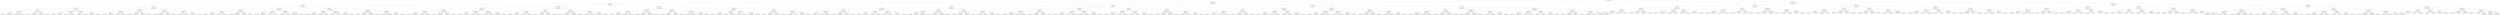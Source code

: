 digraph G{
203189961 [label="Node{data=[3712, 3712]}"]
203189961 -> 143219462
143219462 [label="Node{data=[2885, 2885]}"]
143219462 -> 191833889
191833889 [label="Node{data=[2537, 2537]}"]
191833889 -> 83938522
83938522 [label="Node{data=[1920, 1920]}"]
83938522 -> 1778745493
1778745493 [label="Node{data=[1829, 1829]}"]
1778745493 -> 680966072
680966072 [label="Node{data=[1725, 1725]}"]
680966072 -> 1513282468
1513282468 [label="Node{data=[1717, 1717]}"]
1513282468 -> 1498917412
1498917412 [label="Node{data=[1713, 1713]}"]
1498917412 -> 521177267
521177267 [label="Node{data=[1683, 1683]}"]
521177267 -> 36099998
36099998 [label="Node{data=[1652, 1652]}"]
521177267 -> 1309000581
1309000581 [label="Node{data=[1695, 1695]}"]
1498917412 -> 719804139
719804139 [label="Node{data=[1715, 1715]}"]
719804139 -> 824776212
824776212 [label="Node{data=[1714, 1714]}"]
719804139 -> 92781960
92781960 [label="Node{data=[1716, 1716]}"]
1513282468 -> 1702780758
1702780758 [label="Node{data=[1721, 1721]}"]
1702780758 -> 1967000860
1967000860 [label="Node{data=[1719, 1719]}"]
1967000860 -> 207498265
207498265 [label="Node{data=[1718, 1718]}"]
1967000860 -> 881699815
881699815 [label="Node{data=[1720, 1720]}"]
1702780758 -> 597608143
597608143 [label="Node{data=[1723, 1723]}"]
597608143 -> 642607437
642607437 [label="Node{data=[1722, 1722]}"]
597608143 -> 1527691129
1527691129 [label="Node{data=[1724, 1724]}"]
680966072 -> 42335596
42335596 [label="Node{data=[1733, 1733]}"]
42335596 -> 1467542349
1467542349 [label="Node{data=[1729, 1729]}"]
1467542349 -> 439543790
439543790 [label="Node{data=[1727, 1727]}"]
439543790 -> 883502766
883502766 [label="Node{data=[1726, 1726]}"]
439543790 -> 434822090
434822090 [label="Node{data=[1728, 1728]}"]
1467542349 -> 156793145
156793145 [label="Node{data=[1731, 1731]}"]
156793145 -> 81326699
81326699 [label="Node{data=[1730, 1730]}"]
156793145 -> 2038001664
2038001664 [label="Node{data=[1732, 1732]}"]
42335596 -> 906149998
906149998 [label="Node{data=[1813, 1813]}"]
906149998 -> 2094655014
2094655014 [label="Node{data=[1778, 1778]}"]
2094655014 -> 1062275196
1062275196 [label="Node{data=[1759, 1759]}"]
2094655014 -> 219846374
219846374 [label="Node{data=[1794, 1794]}"]
906149998 -> 758851227
758851227 [label="Node{data=[1827, 1827]}"]
758851227 -> 509615564
509615564 [label="Node{data=[1826, 1826]}"]
758851227 -> 692450452
692450452 [label="Node{data=[1828, 1828]}"]
1778745493 -> 1882319612
1882319612 [label="Node{data=[1845, 1845]}"]
1882319612 -> 80352671
80352671 [label="Node{data=[1837, 1837]}"]
80352671 -> 450557623
450557623 [label="Node{data=[1833, 1833]}"]
450557623 -> 482164780
482164780 [label="Node{data=[1831, 1831]}"]
482164780 -> 1663319885
1663319885 [label="Node{data=[1830, 1830]}"]
482164780 -> 932624475
932624475 [label="Node{data=[1832, 1832]}"]
450557623 -> 2050264912
2050264912 [label="Node{data=[1835, 1835]}"]
2050264912 -> 217979930
217979930 [label="Node{data=[1834, 1834]}"]
2050264912 -> 1315083423
1315083423 [label="Node{data=[1836, 1836]}"]
80352671 -> 1278519656
1278519656 [label="Node{data=[1841, 1841]}"]
1278519656 -> 312795569
312795569 [label="Node{data=[1839, 1839]}"]
312795569 -> 1850089779
1850089779 [label="Node{data=[1838, 1838]}"]
312795569 -> 886736392
886736392 [label="Node{data=[1840, 1840]}"]
1278519656 -> 1565267474
1565267474 [label="Node{data=[1843, 1843]}"]
1565267474 -> 1750125923
1750125923 [label="Node{data=[1842, 1842]}"]
1565267474 -> 926955235
926955235 [label="Node{data=[1844, 1844]}"]
1882319612 -> 1464474821
1464474821 [label="Node{data=[1912, 1912]}"]
1464474821 -> 1779137720
1779137720 [label="Node{data=[1908, 1908]}"]
1779137720 -> 81698639
81698639 [label="Node{data=[1847, 1847]}"]
81698639 -> 840914457
840914457 [label="Node{data=[1846, 1846]}"]
81698639 -> 892655787
892655787 [label="Node{data=[1894, 1894]}"]
1779137720 -> 82545673
82545673 [label="Node{data=[1910, 1910]}"]
82545673 -> 1958694716
1958694716 [label="Node{data=[1909, 1909]}"]
82545673 -> 1012428844
1012428844 [label="Node{data=[1911, 1911]}"]
1464474821 -> 792331916
792331916 [label="Node{data=[1916, 1916]}"]
792331916 -> 2011782310
2011782310 [label="Node{data=[1914, 1914]}"]
2011782310 -> 2040605640
2040605640 [label="Node{data=[1913, 1913]}"]
2011782310 -> 109571520
109571520 [label="Node{data=[1915, 1915]}"]
792331916 -> 2046203386
2046203386 [label="Node{data=[1918, 1918]}"]
2046203386 -> 1145563662
1145563662 [label="Node{data=[1917, 1917]}"]
2046203386 -> 885552677
885552677 [label="Node{data=[1919, 1919]}"]
83938522 -> 228095121
228095121 [label="Node{data=[2037, 2037]}"]
228095121 -> 1082947997
1082947997 [label="Node{data=[1936, 1936]}"]
1082947997 -> 1004596248
1004596248 [label="Node{data=[1928, 1928]}"]
1004596248 -> 1290722335
1290722335 [label="Node{data=[1924, 1924]}"]
1290722335 -> 43779567
43779567 [label="Node{data=[1922, 1922]}"]
43779567 -> 562021552
562021552 [label="Node{data=[1921, 1921]}"]
43779567 -> 490957995
490957995 [label="Node{data=[1923, 1923]}"]
1290722335 -> 670520632
670520632 [label="Node{data=[1926, 1926]}"]
670520632 -> 1160159060
1160159060 [label="Node{data=[1925, 1925]}"]
670520632 -> 446925060
446925060 [label="Node{data=[1927, 1927]}"]
1004596248 -> 469993679
469993679 [label="Node{data=[1932, 1932]}"]
469993679 -> 29376738
29376738 [label="Node{data=[1930, 1930]}"]
29376738 -> 1886237617
1886237617 [label="Node{data=[1929, 1929]}"]
29376738 -> 1979772689
1979772689 [label="Node{data=[1931, 1931]}"]
469993679 -> 1984255214
1984255214 [label="Node{data=[1934, 1934]}"]
1984255214 -> 1963052436
1963052436 [label="Node{data=[1933, 1933]}"]
1984255214 -> 1751914686
1751914686 [label="Node{data=[1935, 1935]}"]
1082947997 -> 426052293
426052293 [label="Node{data=[2029, 2029]}"]
426052293 -> 1172033315
1172033315 [label="Node{data=[2000, 2000]}"]
1172033315 -> 1045284705
1045284705 [label="Node{data=[1938, 1938]}"]
1045284705 -> 921473534
921473534 [label="Node{data=[1937, 1937]}"]
1045284705 -> 133076676
133076676 [label="Node{data=[1972, 1972]}"]
1172033315 -> 483914701
483914701 [label="Node{data=[2027, 2027]}"]
483914701 -> 1282492921
1282492921 [label="Node{data=[2026, 2026]}"]
483914701 -> 515920616
515920616 [label="Node{data=[2028, 2028]}"]
426052293 -> 1835777858
1835777858 [label="Node{data=[2033, 2033]}"]
1835777858 -> 1317105849
1317105849 [label="Node{data=[2031, 2031]}"]
1317105849 -> 150586897
150586897 [label="Node{data=[2030, 2030]}"]
1317105849 -> 347243252
347243252 [label="Node{data=[2032, 2032]}"]
1835777858 -> 613662351
613662351 [label="Node{data=[2035, 2035]}"]
613662351 -> 1641158172
1641158172 [label="Node{data=[2034, 2034]}"]
613662351 -> 668831097
668831097 [label="Node{data=[2036, 2036]}"]
228095121 -> 670568020
670568020 [label="Node{data=[2444, 2444]}"]
670568020 -> 514243554
514243554 [label="Node{data=[2436, 2436]}"]
514243554 -> 1874148572
1874148572 [label="Node{data=[2041, 2041]}"]
1874148572 -> 617140758
617140758 [label="Node{data=[2039, 2039]}"]
617140758 -> 1126560373
1126560373 [label="Node{data=[2038, 2038]}"]
617140758 -> 1761028184
1761028184 [label="Node{data=[2040, 2040]}"]
1874148572 -> 786610758
786610758 [label="Node{data=[2399, 2399]}"]
786610758 -> 1289262574
1289262574 [label="Node{data=[2374, 2374]}"]
786610758 -> 537026650
537026650 [label="Node{data=[2431, 2431]}"]
514243554 -> 1910909418
1910909418 [label="Node{data=[2440, 2440]}"]
1910909418 -> 1248693530
1248693530 [label="Node{data=[2438, 2438]}"]
1248693530 -> 1108481628
1108481628 [label="Node{data=[2437, 2437]}"]
1248693530 -> 1906421492
1906421492 [label="Node{data=[2439, 2439]}"]
1910909418 -> 835215443
835215443 [label="Node{data=[2442, 2442]}"]
835215443 -> 401292845
401292845 [label="Node{data=[2441, 2441]}"]
835215443 -> 1167682170
1167682170 [label="Node{data=[2443, 2443]}"]
670568020 -> 968075827
968075827 [label="Node{data=[2529, 2529]}"]
968075827 -> 1259052974
1259052974 [label="Node{data=[2513, 2513]}"]
1259052974 -> 90167988
90167988 [label="Node{data=[2446, 2446]}"]
90167988 -> 194751199
194751199 [label="Node{data=[2445, 2445]}"]
90167988 -> 803044269
803044269 [label="Node{data=[2447, 2447]}"]
1259052974 -> 943486743
943486743 [label="Node{data=[2527, 2527]}"]
943486743 -> 1129156830
1129156830 [label="Node{data=[2526, 2526]}"]
943486743 -> 357959482
357959482 [label="Node{data=[2528, 2528]}"]
968075827 -> 1360135726
1360135726 [label="Node{data=[2533, 2533]}"]
1360135726 -> 181229524
181229524 [label="Node{data=[2531, 2531]}"]
181229524 -> 623504691
623504691 [label="Node{data=[2530, 2530]}"]
181229524 -> 6504827
6504827 [label="Node{data=[2532, 2532]}"]
1360135726 -> 1090585647
1090585647 [label="Node{data=[2535, 2535]}"]
1090585647 -> 563255340
563255340 [label="Node{data=[2534, 2534]}"]
1090585647 -> 1262004568
1262004568 [label="Node{data=[2536, 2536]}"]
191833889 -> 1372209629
1372209629 [label="Node{data=[2800, 2800]}"]
1372209629 -> 404953015
404953015 [label="Node{data=[2568, 2568]}"]
404953015 -> 767930215
767930215 [label="Node{data=[2552, 2552]}"]
767930215 -> 599372270
599372270 [label="Node{data=[2545, 2545]}"]
599372270 -> 545183981
545183981 [label="Node{data=[2541, 2541]}"]
545183981 -> 543223290
543223290 [label="Node{data=[2539, 2539]}"]
543223290 -> 551473158
551473158 [label="Node{data=[2538, 2538]}"]
543223290 -> 1309029170
1309029170 [label="Node{data=[2540, 2540]}"]
545183981 -> 409547695
409547695 [label="Node{data=[2543, 2543]}"]
409547695 -> 1069617765
1069617765 [label="Node{data=[2542, 2542]}"]
409547695 -> 1774824315
1774824315 [label="Node{data=[2544, 2544]}"]
599372270 -> 371825363
371825363 [label="Node{data=[2549, 2549]}"]
371825363 -> 1191978994
1191978994 [label="Node{data=[2547, 2547]}"]
1191978994 -> 1885951820
1885951820 [label="Node{data=[2546, 2546]}"]
1191978994 -> 1423943753
1423943753 [label="Node{data=[2548, 2548]}"]
371825363 -> 242896643
242896643 [label="Node{data=[2550, 2550]}"]
242896643 -> 686807689
686807689 [label="Node{data=[2550, 2550]}"]
242896643 -> 310787055
310787055 [label="Node{data=[2551, 2551]}"]
767930215 -> 993154070
993154070 [label="Node{data=[2560, 2560]}"]
993154070 -> 1735136804
1735136804 [label="Node{data=[2556, 2556]}"]
1735136804 -> 822191058
822191058 [label="Node{data=[2554, 2554]}"]
822191058 -> 318484318
318484318 [label="Node{data=[2553, 2553]}"]
822191058 -> 994106355
994106355 [label="Node{data=[2555, 2555]}"]
1735136804 -> 1008351113
1008351113 [label="Node{data=[2558, 2558]}"]
1008351113 -> 12127467
12127467 [label="Node{data=[2557, 2557]}"]
1008351113 -> 1341641469
1341641469 [label="Node{data=[2559, 2559]}"]
993154070 -> 1918179251
1918179251 [label="Node{data=[2564, 2564]}"]
1918179251 -> 530501647
530501647 [label="Node{data=[2562, 2562]}"]
530501647 -> 1468549443
1468549443 [label="Node{data=[2561, 2561]}"]
530501647 -> 647567733
647567733 [label="Node{data=[2563, 2563]}"]
1918179251 -> 2083224218
2083224218 [label="Node{data=[2566, 2566]}"]
2083224218 -> 358400952
358400952 [label="Node{data=[2565, 2565]}"]
2083224218 -> 9130497
9130497 [label="Node{data=[2567, 2567]}"]
404953015 -> 1849143764
1849143764 [label="Node{data=[2784, 2784]}"]
1849143764 -> 1240463650
1240463650 [label="Node{data=[2730, 2730]}"]
1240463650 -> 979215012
979215012 [label="Node{data=[2598, 2598]}"]
979215012 -> 1612506292
1612506292 [label="Node{data=[2596, 2596]}"]
1612506292 -> 871776370
871776370 [label="Node{data=[2569, 2569]}"]
1612506292 -> 90606023
90606023 [label="Node{data=[2597, 2597]}"]
979215012 -> 1392071501
1392071501 [label="Node{data=[2600, 2600]}"]
1392071501 -> 1430725858
1430725858 [label="Node{data=[2599, 2599]}"]
1392071501 -> 1412635624
1412635624 [label="Node{data=[2632, 2632]}"]
1240463650 -> 1705674776
1705674776 [label="Node{data=[2780, 2780]}"]
1705674776 -> 2102512859
2102512859 [label="Node{data=[2778, 2778]}"]
2102512859 -> 299734951
299734951 [label="Node{data=[2777, 2777]}"]
2102512859 -> 1576874543
1576874543 [label="Node{data=[2779, 2779]}"]
1705674776 -> 1822858176
1822858176 [label="Node{data=[2782, 2782]}"]
1822858176 -> 526558619
526558619 [label="Node{data=[2781, 2781]}"]
1822858176 -> 1652517247
1652517247 [label="Node{data=[2783, 2783]}"]
1849143764 -> 1453802325
1453802325 [label="Node{data=[2792, 2792]}"]
1453802325 -> 235387610
235387610 [label="Node{data=[2788, 2788]}"]
235387610 -> 71534844
71534844 [label="Node{data=[2786, 2786]}"]
71534844 -> 502148506
502148506 [label="Node{data=[2785, 2785]}"]
71534844 -> 1908369561
1908369561 [label="Node{data=[2787, 2787]}"]
235387610 -> 1113447710
1113447710 [label="Node{data=[2790, 2790]}"]
1113447710 -> 1514256833
1514256833 [label="Node{data=[2789, 2789]}"]
1113447710 -> 909102574
909102574 [label="Node{data=[2791, 2791]}"]
1453802325 -> 1012826130
1012826130 [label="Node{data=[2796, 2796]}"]
1012826130 -> 273096618
273096618 [label="Node{data=[2794, 2794]}"]
273096618 -> 1201615826
1201615826 [label="Node{data=[2793, 2793]}"]
273096618 -> 253220466
253220466 [label="Node{data=[2795, 2795]}"]
1012826130 -> 1199675794
1199675794 [label="Node{data=[2798, 2798]}"]
1199675794 -> 1871934599
1871934599 [label="Node{data=[2797, 2797]}"]
1199675794 -> 1370282756
1370282756 [label="Node{data=[2799, 2799]}"]
1372209629 -> 1622749957
1622749957 [label="Node{data=[2832, 2832]}"]
1622749957 -> 725576585
725576585 [label="Node{data=[2816, 2816]}"]
725576585 -> 1610356005
1610356005 [label="Node{data=[2808, 2808]}"]
1610356005 -> 1757380901
1757380901 [label="Node{data=[2804, 2804]}"]
1757380901 -> 1102554668
1102554668 [label="Node{data=[2802, 2802]}"]
1102554668 -> 285540016
285540016 [label="Node{data=[2801, 2801]}"]
1102554668 -> 778998920
778998920 [label="Node{data=[2803, 2803]}"]
1757380901 -> 986484425
986484425 [label="Node{data=[2806, 2806]}"]
986484425 -> 1177995642
1177995642 [label="Node{data=[2805, 2805]}"]
986484425 -> 1894862450
1894862450 [label="Node{data=[2807, 2807]}"]
1610356005 -> 711024176
711024176 [label="Node{data=[2812, 2812]}"]
711024176 -> 1954883443
1954883443 [label="Node{data=[2810, 2810]}"]
1954883443 -> 67652992
67652992 [label="Node{data=[2809, 2809]}"]
1954883443 -> 2121269677
2121269677 [label="Node{data=[2811, 2811]}"]
711024176 -> 1589657741
1589657741 [label="Node{data=[2814, 2814]}"]
1589657741 -> 52644505
52644505 [label="Node{data=[2813, 2813]}"]
1589657741 -> 1166107440
1166107440 [label="Node{data=[2815, 2815]}"]
725576585 -> 990015300
990015300 [label="Node{data=[2824, 2824]}"]
990015300 -> 1738179713
1738179713 [label="Node{data=[2820, 2820]}"]
1738179713 -> 2129952105
2129952105 [label="Node{data=[2818, 2818]}"]
2129952105 -> 815925604
815925604 [label="Node{data=[2817, 2817]}"]
2129952105 -> 418523259
418523259 [label="Node{data=[2819, 2819]}"]
1738179713 -> 738134376
738134376 [label="Node{data=[2822, 2822]}"]
738134376 -> 1983718987
1983718987 [label="Node{data=[2821, 2821]}"]
738134376 -> 1450506433
1450506433 [label="Node{data=[2823, 2823]}"]
990015300 -> 1607250820
1607250820 [label="Node{data=[2828, 2828]}"]
1607250820 -> 212551004
212551004 [label="Node{data=[2826, 2826]}"]
212551004 -> 331032060
331032060 [label="Node{data=[2825, 2825]}"]
212551004 -> 1660450234
1660450234 [label="Node{data=[2827, 2827]}"]
1607250820 -> 1486011122
1486011122 [label="Node{data=[2830, 2830]}"]
1486011122 -> 247829785
247829785 [label="Node{data=[2829, 2829]}"]
1486011122 -> 1142674936
1142674936 [label="Node{data=[2831, 2831]}"]
1622749957 -> 1710177636
1710177636 [label="Node{data=[2869, 2869]}"]
1710177636 -> 677862913
677862913 [label="Node{data=[2840, 2840]}"]
677862913 -> 178813769
178813769 [label="Node{data=[2836, 2836]}"]
178813769 -> 268884977
268884977 [label="Node{data=[2834, 2834]}"]
268884977 -> 203341960
203341960 [label="Node{data=[2833, 2833]}"]
268884977 -> 505086044
505086044 [label="Node{data=[2835, 2835]}"]
178813769 -> 1461736165
1461736165 [label="Node{data=[2838, 2838]}"]
1461736165 -> 1910489763
1910489763 [label="Node{data=[2837, 2837]}"]
1461736165 -> 188696208
188696208 [label="Node{data=[2839, 2839]}"]
677862913 -> 1298185803
1298185803 [label="Node{data=[2865, 2865]}"]
1298185803 -> 402815608
402815608 [label="Node{data=[2842, 2842]}"]
402815608 -> 398948609
398948609 [label="Node{data=[2841, 2841]}"]
402815608 -> 1715316399
1715316399 [label="Node{data=[2843, 2843]}"]
1298185803 -> 786947781
786947781 [label="Node{data=[2867, 2867]}"]
786947781 -> 633188571
633188571 [label="Node{data=[2866, 2866]}"]
786947781 -> 153016860
153016860 [label="Node{data=[2868, 2868]}"]
1710177636 -> 43846990
43846990 [label="Node{data=[2877, 2877]}"]
43846990 -> 312277550
312277550 [label="Node{data=[2873, 2873]}"]
312277550 -> 1525660622
1525660622 [label="Node{data=[2871, 2871]}"]
1525660622 -> 635327669
635327669 [label="Node{data=[2870, 2870]}"]
1525660622 -> 1329846845
1329846845 [label="Node{data=[2872, 2872]}"]
312277550 -> 981144689
981144689 [label="Node{data=[2875, 2875]}"]
981144689 -> 502131003
502131003 [label="Node{data=[2874, 2874]}"]
981144689 -> 1245806031
1245806031 [label="Node{data=[2876, 2876]}"]
43846990 -> 461558920
461558920 [label="Node{data=[2881, 2881]}"]
461558920 -> 2042139413
2042139413 [label="Node{data=[2879, 2879]}"]
2042139413 -> 200153384
200153384 [label="Node{data=[2878, 2878]}"]
2042139413 -> 1241559711
1241559711 [label="Node{data=[2880, 2880]}"]
461558920 -> 1194002883
1194002883 [label="Node{data=[2883, 2883]}"]
1194002883 -> 2050365960
2050365960 [label="Node{data=[2882, 2882]}"]
1194002883 -> 23751487
23751487 [label="Node{data=[2884, 2884]}"]
143219462 -> 1320269255
1320269255 [label="Node{data=[3168, 3168]}"]
1320269255 -> 1372309699
1372309699 [label="Node{data=[3044, 3044]}"]
1372309699 -> 468156072
468156072 [label="Node{data=[2970, 2970]}"]
468156072 -> 1233571192
1233571192 [label="Node{data=[2928, 2928]}"]
1233571192 -> 173688322
173688322 [label="Node{data=[2891, 2891]}"]
173688322 -> 98048602
98048602 [label="Node{data=[2888, 2888]}"]
98048602 -> 627717751
627717751 [label="Node{data=[2887, 2887]}"]
627717751 -> 1517863599
1517863599 [label="Node{data=[2886, 2886]}"]
98048602 -> 46855604
46855604 [label="Node{data=[2889, 2889]}"]
46855604 -> 1191519613
1191519613 [label="Node{data=[2889, 2889]}"]
46855604 -> 858290788
858290788 [label="Node{data=[2890, 2890]}"]
173688322 -> 802798356
802798356 [label="Node{data=[2910, 2910]}"]
802798356 -> 2053868558
2053868558 [label="Node{data=[2893, 2893]}"]
2053868558 -> 338391283
338391283 [label="Node{data=[2892, 2892]}"]
2053868558 -> 1679868744
1679868744 [label="Node{data=[2894, 2894]}"]
802798356 -> 113497539
113497539 [label="Node{data=[2926, 2926]}"]
113497539 -> 544092905
544092905 [label="Node{data=[2918, 2918]}"]
113497539 -> 1863152383
1863152383 [label="Node{data=[2927, 2927]}"]
1233571192 -> 223729365
223729365 [label="Node{data=[2936, 2936]}"]
223729365 -> 362833777
362833777 [label="Node{data=[2932, 2932]}"]
362833777 -> 1141433942
1141433942 [label="Node{data=[2930, 2930]}"]
1141433942 -> 1075248802
1075248802 [label="Node{data=[2929, 2929]}"]
1141433942 -> 1675000587
1675000587 [label="Node{data=[2931, 2931]}"]
362833777 -> 1968903151
1968903151 [label="Node{data=[2934, 2934]}"]
1968903151 -> 1986158916
1986158916 [label="Node{data=[2933, 2933]}"]
1968903151 -> 32928452
32928452 [label="Node{data=[2935, 2935]}"]
223729365 -> 1369984978
1369984978 [label="Node{data=[2940, 2940]}"]
1369984978 -> 2084698723
2084698723 [label="Node{data=[2938, 2938]}"]
2084698723 -> 432852206
432852206 [label="Node{data=[2937, 2937]}"]
2084698723 -> 731839809
731839809 [label="Node{data=[2939, 2939]}"]
1369984978 -> 953938239
953938239 [label="Node{data=[2968, 2968]}"]
953938239 -> 1270519461
1270519461 [label="Node{data=[2941, 2941]}"]
953938239 -> 879659136
879659136 [label="Node{data=[2969, 2969]}"]
468156072 -> 1757810617
1757810617 [label="Node{data=[3036, 3036]}"]
1757810617 -> 267602327
267602327 [label="Node{data=[3032, 3032]}"]
267602327 -> 274983282
274983282 [label="Node{data=[3030, 3030]}"]
274983282 -> 1342785910
1342785910 [label="Node{data=[3028, 3028]}"]
1342785910 -> 141180681
141180681 [label="Node{data=[2981, 2981]}"]
1342785910 -> 499146850
499146850 [label="Node{data=[3029, 3029]}"]
274983282 -> 317137617
317137617 [label="Node{data=[3031, 3031]}"]
317137617 -> 146770690
146770690 [label="Node{data=[3032, 3032]}"]
267602327 -> 1374977899
1374977899 [label="Node{data=[3034, 3034]}"]
1374977899 -> 1336526407
1336526407 [label="Node{data=[3033, 3033]}"]
1336526407 -> 1693680841
1693680841 [label="Node{data=[3033, 3033]}"]
1336526407 -> 274789582
274789582 [label="Node{data=[3034, 3034]}"]
1374977899 -> 1654513294
1654513294 [label="Node{data=[3035, 3035]}"]
1654513294 -> 1669834596
1669834596 [label="Node{data=[3035, 3035]}"]
1654513294 -> 464171537
464171537 [label="Node{data=[3036, 3036]}"]
1757810617 -> 209445678
209445678 [label="Node{data=[3040, 3040]}"]
209445678 -> 1979777
1979777 [label="Node{data=[3038, 3038]}"]
1979777 -> 1593581153
1593581153 [label="Node{data=[3037, 3037]}"]
1593581153 -> 268961173
268961173 [label="Node{data=[3037, 3037]}"]
1593581153 -> 1127872041
1127872041 [label="Node{data=[3038, 3038]}"]
1979777 -> 855273970
855273970 [label="Node{data=[3039, 3039]}"]
855273970 -> 214658778
214658778 [label="Node{data=[3039, 3039]}"]
855273970 -> 1556080251
1556080251 [label="Node{data=[3040, 3040]}"]
209445678 -> 1354488699
1354488699 [label="Node{data=[3042, 3042]}"]
1354488699 -> 825185663
825185663 [label="Node{data=[3041, 3041]}"]
825185663 -> 1724207166
1724207166 [label="Node{data=[3041, 3041]}"]
825185663 -> 1173024419
1173024419 [label="Node{data=[3042, 3042]}"]
1354488699 -> 1266980198
1266980198 [label="Node{data=[3043, 3043]}"]
1266980198 -> 4957636
4957636 [label="Node{data=[3043, 3043]}"]
1266980198 -> 1279480147
1279480147 [label="Node{data=[3044, 3044]}"]
1372309699 -> 1582178702
1582178702 [label="Node{data=[3095, 3095]}"]
1582178702 -> 831430788
831430788 [label="Node{data=[3054, 3054]}"]
831430788 -> 1815500532
1815500532 [label="Node{data=[3048, 3048]}"]
1815500532 -> 975789032
975789032 [label="Node{data=[3046, 3046]}"]
975789032 -> 356802418
356802418 [label="Node{data=[3045, 3045]}"]
356802418 -> 1359628254
1359628254 [label="Node{data=[3045, 3045]}"]
356802418 -> 257243901
257243901 [label="Node{data=[3046, 3046]}"]
975789032 -> 2136196836
2136196836 [label="Node{data=[3047, 3047]}"]
2136196836 -> 1213970867
1213970867 [label="Node{data=[3047, 3047]}"]
2136196836 -> 1265378257
1265378257 [label="Node{data=[3048, 3048]}"]
1815500532 -> 1841851027
1841851027 [label="Node{data=[3050, 3050]}"]
1841851027 -> 206435624
206435624 [label="Node{data=[3049, 3049]}"]
206435624 -> 432948019
432948019 [label="Node{data=[3049, 3049]}"]
206435624 -> 857119088
857119088 [label="Node{data=[3050, 3050]}"]
1841851027 -> 488956275
488956275 [label="Node{data=[3052, 3052]}"]
488956275 -> 2124657482
2124657482 [label="Node{data=[3051, 3051]}"]
488956275 -> 354398326
354398326 [label="Node{data=[3053, 3053]}"]
831430788 -> 314930876
314930876 [label="Node{data=[3087, 3087]}"]
314930876 -> 684729070
684729070 [label="Node{data=[3083, 3083]}"]
684729070 -> 1267400029
1267400029 [label="Node{data=[3056, 3056]}"]
1267400029 -> 603875418
603875418 [label="Node{data=[3055, 3055]}"]
1267400029 -> 448240143
448240143 [label="Node{data=[3082, 3082]}"]
684729070 -> 869866725
869866725 [label="Node{data=[3085, 3085]}"]
869866725 -> 799371222
799371222 [label="Node{data=[3084, 3084]}"]
869866725 -> 2135518912
2135518912 [label="Node{data=[3086, 3086]}"]
314930876 -> 1493755076
1493755076 [label="Node{data=[3091, 3091]}"]
1493755076 -> 583918900
583918900 [label="Node{data=[3089, 3089]}"]
583918900 -> 638776676
638776676 [label="Node{data=[3088, 3088]}"]
583918900 -> 303673352
303673352 [label="Node{data=[3090, 3090]}"]
1493755076 -> 204032075
204032075 [label="Node{data=[3093, 3093]}"]
204032075 -> 1090582719
1090582719 [label="Node{data=[3092, 3092]}"]
204032075 -> 1888001070
1888001070 [label="Node{data=[3094, 3094]}"]
1582178702 -> 793705415
793705415 [label="Node{data=[3109, 3109]}"]
793705415 -> 1776518517
1776518517 [label="Node{data=[3102, 3102]}"]
1776518517 -> 794844662
794844662 [label="Node{data=[3098, 3098]}"]
794844662 -> 457035224
457035224 [label="Node{data=[3096, 3096]}"]
457035224 -> 1140166075
1140166075 [label="Node{data=[3096, 3096]}"]
457035224 -> 919105693
919105693 [label="Node{data=[3097, 3097]}"]
794844662 -> 468325471
468325471 [label="Node{data=[3100, 3100]}"]
468325471 -> 1858886135
1858886135 [label="Node{data=[3099, 3099]}"]
468325471 -> 20679104
20679104 [label="Node{data=[3101, 3101]}"]
1776518517 -> 1946308066
1946308066 [label="Node{data=[3105, 3105]}"]
1946308066 -> 1065482193
1065482193 [label="Node{data=[3104, 3104]}"]
1065482193 -> 856560183
856560183 [label="Node{data=[3103, 3103]}"]
1065482193 -> 1848047647
1848047647 [label="Node{data=[3105, 3105]}"]
1946308066 -> 145610084
145610084 [label="Node{data=[3107, 3107]}"]
145610084 -> 950179039
950179039 [label="Node{data=[3106, 3106]}"]
145610084 -> 2080286294
2080286294 [label="Node{data=[3108, 3108]}"]
793705415 -> 583098166
583098166 [label="Node{data=[3160, 3160]}"]
583098166 -> 1151445247
1151445247 [label="Node{data=[3156, 3156]}"]
1151445247 -> 1753860312
1753860312 [label="Node{data=[3154, 3154]}"]
1753860312 -> 1716199305
1716199305 [label="Node{data=[3153, 3153]}"]
1753860312 -> 1314636953
1314636953 [label="Node{data=[3155, 3155]}"]
1151445247 -> 133463037
133463037 [label="Node{data=[3158, 3158]}"]
133463037 -> 555597011
555597011 [label="Node{data=[3157, 3157]}"]
133463037 -> 529815598
529815598 [label="Node{data=[3159, 3159]}"]
583098166 -> 259729481
259729481 [label="Node{data=[3164, 3164]}"]
259729481 -> 737444296
737444296 [label="Node{data=[3162, 3162]}"]
737444296 -> 1740856129
1740856129 [label="Node{data=[3161, 3161]}"]
737444296 -> 1512782527
1512782527 [label="Node{data=[3163, 3163]}"]
259729481 -> 205809875
205809875 [label="Node{data=[3166, 3166]}"]
205809875 -> 53563986
53563986 [label="Node{data=[3165, 3165]}"]
205809875 -> 2127890470
2127890470 [label="Node{data=[3167, 3167]}"]
1320269255 -> 2099788673
2099788673 [label="Node{data=[3608, 3608]}"]
2099788673 -> 1376110087
1376110087 [label="Node{data=[3569, 3569]}"]
1376110087 -> 1538239959
1538239959 [label="Node{data=[3516, 3516]}"]
1538239959 -> 233638588
233638588 [label="Node{data=[3176, 3176]}"]
233638588 -> 824564915
824564915 [label="Node{data=[3172, 3172]}"]
824564915 -> 1298923886
1298923886 [label="Node{data=[3170, 3170]}"]
1298923886 -> 1804323841
1804323841 [label="Node{data=[3169, 3169]}"]
1298923886 -> 248939302
248939302 [label="Node{data=[3171, 3171]}"]
824564915 -> 294192651
294192651 [label="Node{data=[3174, 3174]}"]
294192651 -> 1011024421
1011024421 [label="Node{data=[3173, 3173]}"]
294192651 -> 152906344
152906344 [label="Node{data=[3175, 3175]}"]
233638588 -> 862472158
862472158 [label="Node{data=[3512, 3512]}"]
862472158 -> 1778951910
1778951910 [label="Node{data=[3485, 3485]}"]
1778951910 -> 1316930472
1316930472 [label="Node{data=[3452, 3452]}"]
1778951910 -> 777059941
777059941 [label="Node{data=[3508, 3508]}"]
862472158 -> 1601637062
1601637062 [label="Node{data=[3514, 3514]}"]
1601637062 -> 1894234200
1894234200 [label="Node{data=[3513, 3513]}"]
1601637062 -> 1220302447
1220302447 [label="Node{data=[3515, 3515]}"]
1538239959 -> 1630939851
1630939851 [label="Node{data=[3524, 3524]}"]
1630939851 -> 108018961
108018961 [label="Node{data=[3520, 3520]}"]
108018961 -> 1259888895
1259888895 [label="Node{data=[3518, 3518]}"]
1259888895 -> 1639794909
1639794909 [label="Node{data=[3517, 3517]}"]
1259888895 -> 822953555
822953555 [label="Node{data=[3519, 3519]}"]
108018961 -> 907177430
907177430 [label="Node{data=[3522, 3522]}"]
907177430 -> 1048968307
1048968307 [label="Node{data=[3521, 3521]}"]
907177430 -> 896901342
896901342 [label="Node{data=[3523, 3523]}"]
1630939851 -> 1846626301
1846626301 [label="Node{data=[3565, 3565]}"]
1846626301 -> 1263070004
1263070004 [label="Node{data=[3526, 3526]}"]
1263070004 -> 1514135626
1514135626 [label="Node{data=[3525, 3525]}"]
1263070004 -> 1121241219
1121241219 [label="Node{data=[3564, 3564]}"]
1846626301 -> 639521163
639521163 [label="Node{data=[3567, 3567]}"]
639521163 -> 704843575
704843575 [label="Node{data=[3566, 3566]}"]
639521163 -> 261851021
261851021 [label="Node{data=[3568, 3568]}"]
1376110087 -> 1802491437
1802491437 [label="Node{data=[3592, 3592]}"]
1802491437 -> 1059672258
1059672258 [label="Node{data=[3577, 3577]}"]
1059672258 -> 224500391
224500391 [label="Node{data=[3573, 3573]}"]
224500391 -> 1586877289
1586877289 [label="Node{data=[3571, 3571]}"]
1586877289 -> 1272887336
1272887336 [label="Node{data=[3570, 3570]}"]
1586877289 -> 1040469713
1040469713 [label="Node{data=[3572, 3572]}"]
224500391 -> 1068584724
1068584724 [label="Node{data=[3575, 3575]}"]
1068584724 -> 1330629904
1330629904 [label="Node{data=[3574, 3574]}"]
1068584724 -> 1903043369
1903043369 [label="Node{data=[3576, 3576]}"]
1059672258 -> 1837144339
1837144339 [label="Node{data=[3589, 3589]}"]
1837144339 -> 1484563032
1484563032 [label="Node{data=[3579, 3579]}"]
1484563032 -> 1768608522
1768608522 [label="Node{data=[3578, 3578]}"]
1484563032 -> 1763562085
1763562085 [label="Node{data=[3583, 3583]}"]
1837144339 -> 12355156
12355156 [label="Node{data=[3590, 3590]}"]
12355156 -> 1039108729
1039108729 [label="Node{data=[3590, 3590]}"]
12355156 -> 44235853
44235853 [label="Node{data=[3591, 3591]}"]
1802491437 -> 86743174
86743174 [label="Node{data=[3600, 3600]}"]
86743174 -> 1631658065
1631658065 [label="Node{data=[3596, 3596]}"]
1631658065 -> 549245506
549245506 [label="Node{data=[3594, 3594]}"]
549245506 -> 896074380
896074380 [label="Node{data=[3593, 3593]}"]
549245506 -> 1818186511
1818186511 [label="Node{data=[3595, 3595]}"]
1631658065 -> 74757501
74757501 [label="Node{data=[3598, 3598]}"]
74757501 -> 1117542771
1117542771 [label="Node{data=[3597, 3597]}"]
74757501 -> 1058823886
1058823886 [label="Node{data=[3599, 3599]}"]
86743174 -> 692958473
692958473 [label="Node{data=[3604, 3604]}"]
692958473 -> 137568768
137568768 [label="Node{data=[3602, 3602]}"]
137568768 -> 675591604
675591604 [label="Node{data=[3601, 3601]}"]
137568768 -> 1970500700
1970500700 [label="Node{data=[3603, 3603]}"]
692958473 -> 827486726
827486726 [label="Node{data=[3606, 3606]}"]
827486726 -> 551580942
551580942 [label="Node{data=[3605, 3605]}"]
827486726 -> 755277235
755277235 [label="Node{data=[3607, 3607]}"]
2099788673 -> 1136381403
1136381403 [label="Node{data=[3654, 3654]}"]
1136381403 -> 1641764328
1641764328 [label="Node{data=[3624, 3624]}"]
1641764328 -> 1110447320
1110447320 [label="Node{data=[3616, 3616]}"]
1110447320 -> 1263591464
1263591464 [label="Node{data=[3612, 3612]}"]
1263591464 -> 1452812684
1452812684 [label="Node{data=[3610, 3610]}"]
1452812684 -> 1834435234
1834435234 [label="Node{data=[3609, 3609]}"]
1452812684 -> 797121796
797121796 [label="Node{data=[3611, 3611]}"]
1263591464 -> 1662974332
1662974332 [label="Node{data=[3614, 3614]}"]
1662974332 -> 1952278746
1952278746 [label="Node{data=[3613, 3613]}"]
1662974332 -> 591947425
591947425 [label="Node{data=[3615, 3615]}"]
1110447320 -> 345253105
345253105 [label="Node{data=[3620, 3620]}"]
345253105 -> 14019078
14019078 [label="Node{data=[3618, 3618]}"]
14019078 -> 533813630
533813630 [label="Node{data=[3617, 3617]}"]
14019078 -> 2135710027
2135710027 [label="Node{data=[3619, 3619]}"]
345253105 -> 1246382591
1246382591 [label="Node{data=[3622, 3622]}"]
1246382591 -> 1709182826
1709182826 [label="Node{data=[3621, 3621]}"]
1246382591 -> 1894752257
1894752257 [label="Node{data=[3623, 3623]}"]
1641764328 -> 1836333398
1836333398 [label="Node{data=[3632, 3632]}"]
1836333398 -> 1978241206
1978241206 [label="Node{data=[3628, 3628]}"]
1978241206 -> 278354494
278354494 [label="Node{data=[3626, 3626]}"]
278354494 -> 502599557
502599557 [label="Node{data=[3625, 3625]}"]
278354494 -> 1359428580
1359428580 [label="Node{data=[3627, 3627]}"]
1978241206 -> 1750236498
1750236498 [label="Node{data=[3630, 3630]}"]
1750236498 -> 1111399628
1111399628 [label="Node{data=[3629, 3629]}"]
1750236498 -> 1996634665
1996634665 [label="Node{data=[3631, 3631]}"]
1836333398 -> 531818294
531818294 [label="Node{data=[3636, 3636]}"]
531818294 -> 1693557119
1693557119 [label="Node{data=[3634, 3634]}"]
1693557119 -> 1386187217
1386187217 [label="Node{data=[3633, 3633]}"]
1693557119 -> 883569369
883569369 [label="Node{data=[3635, 3635]}"]
531818294 -> 1009379373
1009379373 [label="Node{data=[3652, 3652]}"]
1009379373 -> 1429884046
1429884046 [label="Node{data=[3651, 3651]}"]
1009379373 -> 2076542713
2076542713 [label="Node{data=[3653, 3653]}"]
1136381403 -> 513564578
513564578 [label="Node{data=[3696, 3696]}"]
513564578 -> 1837606108
1837606108 [label="Node{data=[3662, 3662]}"]
1837606108 -> 1792990174
1792990174 [label="Node{data=[3658, 3658]}"]
1792990174 -> 1039890994
1039890994 [label="Node{data=[3656, 3656]}"]
1039890994 -> 1105613664
1105613664 [label="Node{data=[3655, 3655]}"]
1039890994 -> 295157444
295157444 [label="Node{data=[3657, 3657]}"]
1792990174 -> 227247875
227247875 [label="Node{data=[3660, 3660]}"]
227247875 -> 1799837290
1799837290 [label="Node{data=[3659, 3659]}"]
227247875 -> 407467313
407467313 [label="Node{data=[3661, 3661]}"]
1837606108 -> 872712546
872712546 [label="Node{data=[3666, 3666]}"]
872712546 -> 1701225342
1701225342 [label="Node{data=[3664, 3664]}"]
1701225342 -> 885214654
885214654 [label="Node{data=[3663, 3663]}"]
1701225342 -> 1735411434
1735411434 [label="Node{data=[3665, 3665]}"]
872712546 -> 1999604991
1999604991 [label="Node{data=[3668, 3668]}"]
1999604991 -> 662879287
662879287 [label="Node{data=[3667, 3667]}"]
1999604991 -> 159558596
159558596 [label="Node{data=[3680, 3680]}"]
513564578 -> 1822485256
1822485256 [label="Node{data=[3704, 3704]}"]
1822485256 -> 1734593047
1734593047 [label="Node{data=[3700, 3700]}"]
1734593047 -> 1429381576
1429381576 [label="Node{data=[3698, 3698]}"]
1429381576 -> 1232272417
1232272417 [label="Node{data=[3697, 3697]}"]
1429381576 -> 576829100
576829100 [label="Node{data=[3699, 3699]}"]
1734593047 -> 1529607045
1529607045 [label="Node{data=[3702, 3702]}"]
1529607045 -> 467084745
467084745 [label="Node{data=[3701, 3701]}"]
1529607045 -> 1159352678
1159352678 [label="Node{data=[3703, 3703]}"]
1822485256 -> 1793149887
1793149887 [label="Node{data=[3708, 3708]}"]
1793149887 -> 1850882749
1850882749 [label="Node{data=[3706, 3706]}"]
1850882749 -> 1284092883
1284092883 [label="Node{data=[3705, 3705]}"]
1850882749 -> 1527732805
1527732805 [label="Node{data=[3707, 3707]}"]
1793149887 -> 995315240
995315240 [label="Node{data=[3710, 3710]}"]
995315240 -> 1152064557
1152064557 [label="Node{data=[3709, 3709]}"]
995315240 -> 1161635904
1161635904 [label="Node{data=[3711, 3711]}"]
203189961 -> 1682022352
1682022352 [label="Node{data=[4181, 4181]}"]
1682022352 -> 1170390910
1170390910 [label="Node{data=[3840, 3840]}"]
1170390910 -> 1502910879
1502910879 [label="Node{data=[3737, 3737]}"]
1502910879 -> 1976030661
1976030661 [label="Node{data=[3721, 3721]}"]
1976030661 -> 487615410
487615410 [label="Node{data=[3717, 3717]}"]
487615410 -> 1308167713
1308167713 [label="Node{data=[3715, 3715]}"]
1308167713 -> 819740256
819740256 [label="Node{data=[3713, 3713]}"]
819740256 -> 2071899203
2071899203 [label="Node{data=[3713, 3713]}"]
819740256 -> 1697449317
1697449317 [label="Node{data=[3714, 3714]}"]
1308167713 -> 1612748775
1612748775 [label="Node{data=[3716, 3716]}"]
1612748775 -> 836668093
836668093 [label="Node{data=[3716, 3716]}"]
1612748775 -> 1070347377
1070347377 [label="Node{data=[3717, 3717]}"]
487615410 -> 843516096
843516096 [label="Node{data=[3719, 3719]}"]
843516096 -> 1455177408
1455177408 [label="Node{data=[3718, 3718]}"]
1455177408 -> 326294984
326294984 [label="Node{data=[3718, 3718]}"]
1455177408 -> 1304628331
1304628331 [label="Node{data=[3719, 3719]}"]
843516096 -> 1204296731
1204296731 [label="Node{data=[3720, 3720]}"]
1204296731 -> 1882550300
1882550300 [label="Node{data=[3720, 3720]}"]
1204296731 -> 1965850447
1965850447 [label="Node{data=[3721, 3721]}"]
1976030661 -> 542741973
542741973 [label="Node{data=[3729, 3729]}"]
542741973 -> 670465281
670465281 [label="Node{data=[3725, 3725]}"]
670465281 -> 2090355827
2090355827 [label="Node{data=[3723, 3723]}"]
2090355827 -> 1792578216
1792578216 [label="Node{data=[3722, 3722]}"]
2090355827 -> 113460507
113460507 [label="Node{data=[3724, 3724]}"]
670465281 -> 315174583
315174583 [label="Node{data=[3727, 3727]}"]
315174583 -> 747373385
747373385 [label="Node{data=[3726, 3726]}"]
315174583 -> 49252770
49252770 [label="Node{data=[3728, 3728]}"]
542741973 -> 504950649
504950649 [label="Node{data=[3733, 3733]}"]
504950649 -> 1174394523
1174394523 [label="Node{data=[3731, 3731]}"]
1174394523 -> 161813286
161813286 [label="Node{data=[3730, 3730]}"]
1174394523 -> 2012817705
2012817705 [label="Node{data=[3732, 3732]}"]
504950649 -> 784561032
784561032 [label="Node{data=[3735, 3735]}"]
784561032 -> 364061637
364061637 [label="Node{data=[3734, 3734]}"]
784561032 -> 883830390
883830390 [label="Node{data=[3736, 3736]}"]
1502910879 -> 169929131
169929131 [label="Node{data=[3788, 3788]}"]
169929131 -> 1070240852
1070240852 [label="Node{data=[3780, 3780]}"]
1070240852 -> 862664035
862664035 [label="Node{data=[3776, 3776]}"]
862664035 -> 1987277030
1987277030 [label="Node{data=[3766, 3766]}"]
1987277030 -> 2073276978
2073276978 [label="Node{data=[3760, 3760]}"]
1987277030 -> 277930272
277930272 [label="Node{data=[3775, 3775]}"]
862664035 -> 2050625148
2050625148 [label="Node{data=[3778, 3778]}"]
2050625148 -> 396604829
396604829 [label="Node{data=[3777, 3777]}"]
2050625148 -> 1900517241
1900517241 [label="Node{data=[3779, 3779]}"]
1070240852 -> 1716122000
1716122000 [label="Node{data=[3784, 3784]}"]
1716122000 -> 1286232779
1286232779 [label="Node{data=[3782, 3782]}"]
1286232779 -> 1185878430
1185878430 [label="Node{data=[3781, 3781]}"]
1286232779 -> 194947693
194947693 [label="Node{data=[3783, 3783]}"]
1716122000 -> 577904639
577904639 [label="Node{data=[3786, 3786]}"]
577904639 -> 1016096120
1016096120 [label="Node{data=[3785, 3785]}"]
577904639 -> 34451605
34451605 [label="Node{data=[3787, 3787]}"]
169929131 -> 2084487035
2084487035 [label="Node{data=[3832, 3832]}"]
2084487035 -> 1308740324
1308740324 [label="Node{data=[3828, 3828]}"]
1308740324 -> 1904598521
1904598521 [label="Node{data=[3813, 3813]}"]
1904598521 -> 509821508
509821508 [label="Node{data=[3795, 3795]}"]
1904598521 -> 397403028
397403028 [label="Node{data=[3827, 3827]}"]
1308740324 -> 1471765871
1471765871 [label="Node{data=[3830, 3830]}"]
1471765871 -> 143403124
143403124 [label="Node{data=[3829, 3829]}"]
1471765871 -> 217659971
217659971 [label="Node{data=[3831, 3831]}"]
2084487035 -> 1680001803
1680001803 [label="Node{data=[3836, 3836]}"]
1680001803 -> 2045620421
2045620421 [label="Node{data=[3834, 3834]}"]
2045620421 -> 273410052
273410052 [label="Node{data=[3833, 3833]}"]
2045620421 -> 1436939116
1436939116 [label="Node{data=[3835, 3835]}"]
1680001803 -> 665653312
665653312 [label="Node{data=[3838, 3838]}"]
665653312 -> 861071336
861071336 [label="Node{data=[3837, 3837]}"]
665653312 -> 2090218062
2090218062 [label="Node{data=[3839, 3839]}"]
1170390910 -> 114462755
114462755 [label="Node{data=[3908, 3908]}"]
114462755 -> 1236447145
1236447145 [label="Node{data=[3853, 3853]}"]
1236447145 -> 1845193936
1845193936 [label="Node{data=[3848, 3848]}"]
1845193936 -> 540157795
540157795 [label="Node{data=[3844, 3844]}"]
540157795 -> 854845646
854845646 [label="Node{data=[3842, 3842]}"]
854845646 -> 1860224734
1860224734 [label="Node{data=[3841, 3841]}"]
854845646 -> 1489742398
1489742398 [label="Node{data=[3843, 3843]}"]
540157795 -> 1777571707
1777571707 [label="Node{data=[3846, 3846]}"]
1777571707 -> 1156298515
1156298515 [label="Node{data=[3845, 3845]}"]
1777571707 -> 752176998
752176998 [label="Node{data=[3847, 3847]}"]
1845193936 -> 692751000
692751000 [label="Node{data=[3850, 3850]}"]
692751000 -> 1559726213
1559726213 [label="Node{data=[3849, 3849]}"]
1559726213 -> 1161686823
1161686823 [label="Node{data=[3849, 3849]}"]
1559726213 -> 1125463705
1125463705 [label="Node{data=[3850, 3850]}"]
692751000 -> 1047951913
1047951913 [label="Node{data=[3851, 3851]}"]
1047951913 -> 1587904194
1587904194 [label="Node{data=[3851, 3851]}"]
1047951913 -> 1951135462
1951135462 [label="Node{data=[3852, 3852]}"]
1236447145 -> 511747848
511747848 [label="Node{data=[3900, 3900]}"]
511747848 -> 321532355
321532355 [label="Node{data=[3857, 3857]}"]
321532355 -> 1720454666
1720454666 [label="Node{data=[3855, 3855]}"]
1720454666 -> 1297819899
1297819899 [label="Node{data=[3854, 3854]}"]
1720454666 -> 1459121855
1459121855 [label="Node{data=[3856, 3856]}"]
321532355 -> 337574282
337574282 [label="Node{data=[3891, 3891]}"]
337574282 -> 308562269
308562269 [label="Node{data=[3858, 3858]}"]
337574282 -> 107783962
107783962 [label="Node{data=[3898, 3898]}"]
511747848 -> 334806270
334806270 [label="Node{data=[3904, 3904]}"]
334806270 -> 1883620771
1883620771 [label="Node{data=[3902, 3902]}"]
1883620771 -> 1079723095
1079723095 [label="Node{data=[3901, 3901]}"]
1883620771 -> 594308913
594308913 [label="Node{data=[3903, 3903]}"]
334806270 -> 365507822
365507822 [label="Node{data=[3906, 3906]}"]
365507822 -> 1275040553
1275040553 [label="Node{data=[3905, 3905]}"]
365507822 -> 1360793597
1360793597 [label="Node{data=[3907, 3907]}"]
114462755 -> 290060040
290060040 [label="Node{data=[4165, 4165]}"]
290060040 -> 1308352395
1308352395 [label="Node{data=[3916, 3916]}"]
1308352395 -> 2057993158
2057993158 [label="Node{data=[3912, 3912]}"]
2057993158 -> 1266213001
1266213001 [label="Node{data=[3910, 3910]}"]
1266213001 -> 366456665
366456665 [label="Node{data=[3909, 3909]}"]
1266213001 -> 113454575
113454575 [label="Node{data=[3911, 3911]}"]
2057993158 -> 790500026
790500026 [label="Node{data=[3914, 3914]}"]
790500026 -> 602854264
602854264 [label="Node{data=[3913, 3913]}"]
790500026 -> 199957819
199957819 [label="Node{data=[3915, 3915]}"]
1308352395 -> 341374460
341374460 [label="Node{data=[4161, 4161]}"]
341374460 -> 1267510799
1267510799 [label="Node{data=[4139, 4139]}"]
1267510799 -> 514642197
514642197 [label="Node{data=[4131, 4131]}"]
1267510799 -> 1300038974
1300038974 [label="Node{data=[4160, 4160]}"]
341374460 -> 517598840
517598840 [label="Node{data=[4163, 4163]}"]
517598840 -> 814466938
814466938 [label="Node{data=[4162, 4162]}"]
517598840 -> 1213697031
1213697031 [label="Node{data=[4164, 4164]}"]
290060040 -> 1839604934
1839604934 [label="Node{data=[4173, 4173]}"]
1839604934 -> 1021164836
1021164836 [label="Node{data=[4169, 4169]}"]
1021164836 -> 1384324562
1384324562 [label="Node{data=[4167, 4167]}"]
1384324562 -> 641762353
641762353 [label="Node{data=[4166, 4166]}"]
1384324562 -> 2048660523
2048660523 [label="Node{data=[4168, 4168]}"]
1021164836 -> 737780433
737780433 [label="Node{data=[4171, 4171]}"]
737780433 -> 1633568753
1633568753 [label="Node{data=[4170, 4170]}"]
737780433 -> 1125988071
1125988071 [label="Node{data=[4172, 4172]}"]
1839604934 -> 1505419235
1505419235 [label="Node{data=[4177, 4177]}"]
1505419235 -> 1068695855
1068695855 [label="Node{data=[4175, 4175]}"]
1068695855 -> 750889191
750889191 [label="Node{data=[4174, 4174]}"]
1068695855 -> 104925590
104925590 [label="Node{data=[4176, 4176]}"]
1505419235 -> 151751546
151751546 [label="Node{data=[4179, 4179]}"]
151751546 -> 773212429
773212429 [label="Node{data=[4178, 4178]}"]
151751546 -> 263277240
263277240 [label="Node{data=[4180, 4180]}"]
1682022352 -> 28503905
28503905 [label="Node{data=[6344, 6344]}"]
28503905 -> 1421341814
1421341814 [label="Node{data=[5671, 5671]}"]
1421341814 -> 1224053196
1224053196 [label="Node{data=[4203, 4203]}"]
1224053196 -> 1293215456
1293215456 [label="Node{data=[4189, 4189]}"]
1293215456 -> 1540084164
1540084164 [label="Node{data=[4185, 4185]}"]
1540084164 -> 817142415
817142415 [label="Node{data=[4183, 4183]}"]
817142415 -> 1420494500
1420494500 [label="Node{data=[4182, 4182]}"]
817142415 -> 1055054135
1055054135 [label="Node{data=[4184, 4184]}"]
1540084164 -> 992115422
992115422 [label="Node{data=[4187, 4187]}"]
992115422 -> 794230743
794230743 [label="Node{data=[4186, 4186]}"]
992115422 -> 591676095
591676095 [label="Node{data=[4188, 4188]}"]
1293215456 -> 197598337
197598337 [label="Node{data=[4199, 4199]}"]
197598337 -> 588997549
588997549 [label="Node{data=[4191, 4191]}"]
588997549 -> 992708702
992708702 [label="Node{data=[4190, 4190]}"]
588997549 -> 989557822
989557822 [label="Node{data=[4198, 4198]}"]
197598337 -> 166413556
166413556 [label="Node{data=[4201, 4201]}"]
166413556 -> 1897220207
1897220207 [label="Node{data=[4200, 4200]}"]
166413556 -> 379275115
379275115 [label="Node{data=[4202, 4202]}"]
1224053196 -> 1998625538
1998625538 [label="Node{data=[4211, 4211]}"]
1998625538 -> 616541686
616541686 [label="Node{data=[4207, 4207]}"]
616541686 -> 2142428990
2142428990 [label="Node{data=[4205, 4205]}"]
2142428990 -> 870219708
870219708 [label="Node{data=[4204, 4204]}"]
2142428990 -> 1087703630
1087703630 [label="Node{data=[4206, 4206]}"]
616541686 -> 425516991
425516991 [label="Node{data=[4209, 4209]}"]
425516991 -> 1887348869
1887348869 [label="Node{data=[4208, 4208]}"]
425516991 -> 815598249
815598249 [label="Node{data=[4210, 4210]}"]
1998625538 -> 1483927950
1483927950 [label="Node{data=[4218, 4218]}"]
1483927950 -> 665615384
665615384 [label="Node{data=[4213, 4213]}"]
665615384 -> 580109032
580109032 [label="Node{data=[4212, 4212]}"]
665615384 -> 2055425105
2055425105 [label="Node{data=[4217, 4217]}"]
1483927950 -> 900869134
900869134 [label="Node{data=[5614, 5614]}"]
900869134 -> 1908070940
1908070940 [label="Node{data=[4234, 4234]}"]
900869134 -> 1300419137
1300419137 [label="Node{data=[5657, 5657]}"]
1421341814 -> 763620964
763620964 [label="Node{data=[5687, 5687]}"]
763620964 -> 167077254
167077254 [label="Node{data=[5679, 5679]}"]
167077254 -> 775431326
775431326 [label="Node{data=[5675, 5675]}"]
775431326 -> 1978919874
1978919874 [label="Node{data=[5673, 5673]}"]
1978919874 -> 1194445782
1194445782 [label="Node{data=[5672, 5672]}"]
1978919874 -> 1707761635
1707761635 [label="Node{data=[5674, 5674]}"]
775431326 -> 171543312
171543312 [label="Node{data=[5677, 5677]}"]
171543312 -> 1627315310
1627315310 [label="Node{data=[5676, 5676]}"]
171543312 -> 702072028
702072028 [label="Node{data=[5678, 5678]}"]
167077254 -> 509260611
509260611 [label="Node{data=[5683, 5683]}"]
509260611 -> 1493027475
1493027475 [label="Node{data=[5681, 5681]}"]
1493027475 -> 1316384846
1316384846 [label="Node{data=[5680, 5680]}"]
1493027475 -> 560444280
560444280 [label="Node{data=[5682, 5682]}"]
509260611 -> 1793907900
1793907900 [label="Node{data=[5685, 5685]}"]
1793907900 -> 1559439904
1559439904 [label="Node{data=[5684, 5684]}"]
1793907900 -> 561694192
561694192 [label="Node{data=[5686, 5686]}"]
763620964 -> 1033526996
1033526996 [label="Node{data=[5695, 5695]}"]
1033526996 -> 832535783
832535783 [label="Node{data=[5691, 5691]}"]
832535783 -> 1954079454
1954079454 [label="Node{data=[5689, 5689]}"]
1954079454 -> 56290532
56290532 [label="Node{data=[5688, 5688]}"]
1954079454 -> 1817800357
1817800357 [label="Node{data=[5690, 5690]}"]
832535783 -> 644566925
644566925 [label="Node{data=[5693, 5693]}"]
644566925 -> 355870604
355870604 [label="Node{data=[5692, 5692]}"]
644566925 -> 1096795138
1096795138 [label="Node{data=[5694, 5694]}"]
1033526996 -> 1716827850
1716827850 [label="Node{data=[6340, 6340]}"]
1716827850 -> 448764586
448764586 [label="Node{data=[6338, 6338]}"]
448764586 -> 1049744438
1049744438 [label="Node{data=[5747, 5747]}"]
448764586 -> 30505010
30505010 [label="Node{data=[6339, 6339]}"]
1716827850 -> 1114668068
1114668068 [label="Node{data=[6342, 6342]}"]
1114668068 -> 620549130
620549130 [label="Node{data=[6341, 6341]}"]
1114668068 -> 343708871
343708871 [label="Node{data=[6343, 6343]}"]
28503905 -> 518418066
518418066 [label="Node{data=[7829, 7829]}"]
518418066 -> 1605808182
1605808182 [label="Node{data=[7538, 7538]}"]
1605808182 -> 497574734
497574734 [label="Node{data=[6428, 6428]}"]
497574734 -> 1837242000
1837242000 [label="Node{data=[6352, 6352]}"]
1837242000 -> 1086154572
1086154572 [label="Node{data=[6348, 6348]}"]
1086154572 -> 710957165
710957165 [label="Node{data=[6346, 6346]}"]
710957165 -> 1955392636
1955392636 [label="Node{data=[6345, 6345]}"]
710957165 -> 155669227
155669227 [label="Node{data=[6347, 6347]}"]
1086154572 -> 577491848
577491848 [label="Node{data=[6350, 6350]}"]
577491848 -> 174085272
174085272 [label="Node{data=[6349, 6349]}"]
577491848 -> 421312164
421312164 [label="Node{data=[6351, 6351]}"]
1837242000 -> 721387366
721387366 [label="Node{data=[6356, 6356]}"]
721387366 -> 1458834978
1458834978 [label="Node{data=[6354, 6354]}"]
1458834978 -> 1580750064
1580750064 [label="Node{data=[6353, 6353]}"]
1458834978 -> 585981957
585981957 [label="Node{data=[6355, 6355]}"]
721387366 -> 1941450609
1941450609 [label="Node{data=[6358, 6358]}"]
1941450609 -> 97237562
97237562 [label="Node{data=[6357, 6357]}"]
1941450609 -> 432595367
432595367 [label="Node{data=[6359, 6359]}"]
497574734 -> 1349273555
1349273555 [label="Node{data=[7530, 7530]}"]
1349273555 -> 1646078216
1646078216 [label="Node{data=[6752, 6752]}"]
1646078216 -> 987710747
987710747 [label="Node{data=[6465, 6465]}"]
987710747 -> 1682202174
1682202174 [label="Node{data=[6431, 6431]}"]
987710747 -> 1445257146
1445257146 [label="Node{data=[6517, 6517]}"]
1646078216 -> 1568336159
1568336159 [label="Node{data=[7507, 7507]}"]
1568336159 -> 491620406
491620406 [label="Node{data=[7375, 7375]}"]
1568336159 -> 1539211279
1539211279 [label="Node{data=[7515, 7515]}"]
1349273555 -> 722947533
722947533 [label="Node{data=[7534, 7534]}"]
722947533 -> 565148577
565148577 [label="Node{data=[7532, 7532]}"]
565148577 -> 1347570586
1347570586 [label="Node{data=[7531, 7531]}"]
565148577 -> 2143491943
2143491943 [label="Node{data=[7533, 7533]}"]
722947533 -> 1856722039
1856722039 [label="Node{data=[7536, 7536]}"]
1856722039 -> 881018992
881018992 [label="Node{data=[7535, 7535]}"]
1856722039 -> 1993329633
1993329633 [label="Node{data=[7537, 7537]}"]
1605808182 -> 290488944
290488944 [label="Node{data=[7583, 7583]}"]
290488944 -> 636249281
636249281 [label="Node{data=[7546, 7546]}"]
636249281 -> 193099972
193099972 [label="Node{data=[7542, 7542]}"]
193099972 -> 60435094
60435094 [label="Node{data=[7540, 7540]}"]
60435094 -> 374111127
374111127 [label="Node{data=[7539, 7539]}"]
60435094 -> 1346428915
1346428915 [label="Node{data=[7541, 7541]}"]
193099972 -> 1209850215
1209850215 [label="Node{data=[7544, 7544]}"]
1209850215 -> 444634216
444634216 [label="Node{data=[7543, 7543]}"]
1209850215 -> 1868944492
1868944492 [label="Node{data=[7545, 7545]}"]
636249281 -> 957100340
957100340 [label="Node{data=[7579, 7579]}"]
957100340 -> 401932435
401932435 [label="Node{data=[7548, 7548]}"]
401932435 -> 155776465
155776465 [label="Node{data=[7547, 7547]}"]
401932435 -> 1213175328
1213175328 [label="Node{data=[7578, 7578]}"]
957100340 -> 278039436
278039436 [label="Node{data=[7581, 7581]}"]
278039436 -> 803004565
803004565 [label="Node{data=[7580, 7580]}"]
278039436 -> 1643409090
1643409090 [label="Node{data=[7582, 7582]}"]
290488944 -> 1430129226
1430129226 [label="Node{data=[7620, 7620]}"]
1430129226 -> 1366566282
1366566282 [label="Node{data=[7587, 7587]}"]
1366566282 -> 434417529
434417529 [label="Node{data=[7585, 7585]}"]
434417529 -> 1537491193
1537491193 [label="Node{data=[7584, 7584]}"]
434417529 -> 2121104797
2121104797 [label="Node{data=[7586, 7586]}"]
1366566282 -> 239423407
239423407 [label="Node{data=[7589, 7589]}"]
239423407 -> 845588089
845588089 [label="Node{data=[7588, 7588]}"]
239423407 -> 1270647620
1270647620 [label="Node{data=[7590, 7590]}"]
1430129226 -> 1588106811
1588106811 [label="Node{data=[7825, 7825]}"]
1588106811 -> 2050261622
2050261622 [label="Node{data=[7823, 7823]}"]
2050261622 -> 2103883303
2103883303 [label="Node{data=[7822, 7822]}"]
2050261622 -> 1378874468
1378874468 [label="Node{data=[7824, 7824]}"]
1588106811 -> 1219279188
1219279188 [label="Node{data=[7827, 7827]}"]
1219279188 -> 374711557
374711557 [label="Node{data=[7826, 7826]}"]
1219279188 -> 1590357606
1590357606 [label="Node{data=[7828, 7828]}"]
518418066 -> 1944825103
1944825103 [label="Node{data=[7845, 7845]}"]
1944825103 -> 1587600447
1587600447 [label="Node{data=[7837, 7837]}"]
1587600447 -> 1709582179
1709582179 [label="Node{data=[7833, 7833]}"]
1709582179 -> 1825983591
1825983591 [label="Node{data=[7831, 7831]}"]
1825983591 -> 1115359015
1115359015 [label="Node{data=[7830, 7830]}"]
1825983591 -> 442661491
442661491 [label="Node{data=[7832, 7832]}"]
1709582179 -> 1324059491
1324059491 [label="Node{data=[7835, 7835]}"]
1324059491 -> 268456877
268456877 [label="Node{data=[7834, 7834]}"]
1324059491 -> 173554869
173554869 [label="Node{data=[7836, 7836]}"]
1587600447 -> 56655471
56655471 [label="Node{data=[7841, 7841]}"]
56655471 -> 289562099
289562099 [label="Node{data=[7839, 7839]}"]
289562099 -> 55437645
55437645 [label="Node{data=[7838, 7838]}"]
289562099 -> 1220263941
1220263941 [label="Node{data=[7840, 7840]}"]
56655471 -> 1210604667
1210604667 [label="Node{data=[7843, 7843]}"]
1210604667 -> 1258700104
1258700104 [label="Node{data=[7842, 7842]}"]
1210604667 -> 661496548
661496548 [label="Node{data=[7844, 7844]}"]
1944825103 -> 826336740
826336740 [label="Node{data=[8929, 8929]}"]
826336740 -> 998353971
998353971 [label="Node{data=[8925, 8925]}"]
998353971 -> 1100429942
1100429942 [label="Node{data=[8058, 8058]}"]
1100429942 -> 187161122
187161122 [label="Node{data=[7846, 7846]}"]
1100429942 -> 1031696743
1031696743 [label="Node{data=[8275, 8275]}"]
998353971 -> 195601103
195601103 [label="Node{data=[8927, 8927]}"]
195601103 -> 1939107142
1939107142 [label="Node{data=[8926, 8926]}"]
195601103 -> 1180131292
1180131292 [label="Node{data=[8928, 8928]}"]
826336740 -> 141355832
141355832 [label="Node{data=[8933, 8933]}"]
141355832 -> 1184669216
1184669216 [label="Node{data=[8931, 8931]}"]
1184669216 -> 380773864
380773864 [label="Node{data=[8930, 8930]}"]
1184669216 -> 1793536349
1793536349 [label="Node{data=[8932, 8932]}"]
141355832 -> 87896594
87896594 [label="Node{data=[9329, 9329]}"]
87896594 -> 661831947
661831947 [label="Node{data=[8980, 8980]}"]
661831947 -> 543702376
543702376 [label="Node{data=[8947, 8947]}"]
661831947 -> 1943444961
1943444961 [label="Node{data=[9263, 9263]}"]
87896594 -> 530029611
530029611 [label="Node{data=[9372, 9372]}"]
530029611 -> 777808971
777808971 [label="Node{data=[9453, 9453]}"]
}